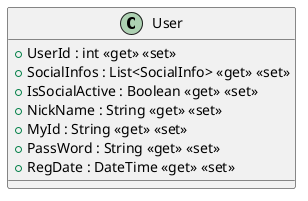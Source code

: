 @startuml
class User {
    + UserId : int <<get>> <<set>>
    + SocialInfos : List<SocialInfo> <<get>> <<set>>
    + IsSocialActive : Boolean <<get>> <<set>>
    + NickName : String <<get>> <<set>>
    + MyId : String <<get>> <<set>>
    + PassWord : String <<get>> <<set>>
    + RegDate : DateTime <<get>> <<set>>
}
@enduml
